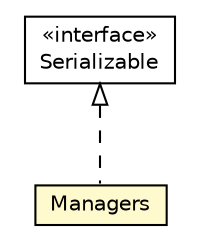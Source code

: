 #!/usr/local/bin/dot
#
# Class diagram 
# Generated by UMLGraph version R5_6-24-gf6e263 (http://www.umlgraph.org/)
#

digraph G {
	edge [fontname="Helvetica",fontsize=10,labelfontname="Helvetica",labelfontsize=10];
	node [fontname="Helvetica",fontsize=10,shape=plaintext];
	nodesep=0.25;
	ranksep=0.5;
	// org.universAAL.middleware.interfaces.mpa.model.AalMpa.ApplicationProfile.Runtime.Managers
	c1825460 [label=<<table title="org.universAAL.middleware.interfaces.mpa.model.AalMpa.ApplicationProfile.Runtime.Managers" border="0" cellborder="1" cellspacing="0" cellpadding="2" port="p" bgcolor="lemonChiffon" href="./AalMpa.ApplicationProfile.Runtime.Managers.html">
		<tr><td><table border="0" cellspacing="0" cellpadding="1">
<tr><td align="center" balign="center"> Managers </td></tr>
		</table></td></tr>
		</table>>, URL="./AalMpa.ApplicationProfile.Runtime.Managers.html", fontname="Helvetica", fontcolor="black", fontsize=10.0];
	//org.universAAL.middleware.interfaces.mpa.model.AalMpa.ApplicationProfile.Runtime.Managers implements java.io.Serializable
	c1828022:p -> c1825460:p [dir=back,arrowtail=empty,style=dashed];
	// java.io.Serializable
	c1828022 [label=<<table title="java.io.Serializable" border="0" cellborder="1" cellspacing="0" cellpadding="2" port="p" href="http://java.sun.com/j2se/1.4.2/docs/api/java/io/Serializable.html">
		<tr><td><table border="0" cellspacing="0" cellpadding="1">
<tr><td align="center" balign="center"> &#171;interface&#187; </td></tr>
<tr><td align="center" balign="center"> Serializable </td></tr>
		</table></td></tr>
		</table>>, URL="http://java.sun.com/j2se/1.4.2/docs/api/java/io/Serializable.html", fontname="Helvetica", fontcolor="black", fontsize=10.0];
}

